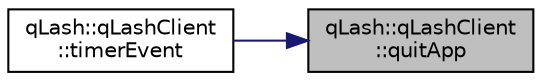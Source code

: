 digraph "qLash::qLashClient::quitApp"
{
 // LATEX_PDF_SIZE
  edge [fontname="Helvetica",fontsize="10",labelfontname="Helvetica",labelfontsize="10"];
  node [fontname="Helvetica",fontsize="10",shape=record];
  rankdir="RL";
  Node1 [label="qLash::qLashClient\l::quitApp",height=0.2,width=0.4,color="black", fillcolor="grey75", style="filled", fontcolor="black",tooltip="The server tells us to quit immediatly."];
  Node1 -> Node2 [dir="back",color="midnightblue",fontsize="10",style="solid",fontname="Helvetica"];
  Node2 [label="qLash::qLashClient\l::timerEvent",height=0.2,width=0.4,color="black", fillcolor="white", style="filled",URL="$d2/d1e/classq_lash_1_1q_lash_client.html#abfffd23bf32fcb1a7c4ae0cd1f8f03f4",tooltip=" "];
}
